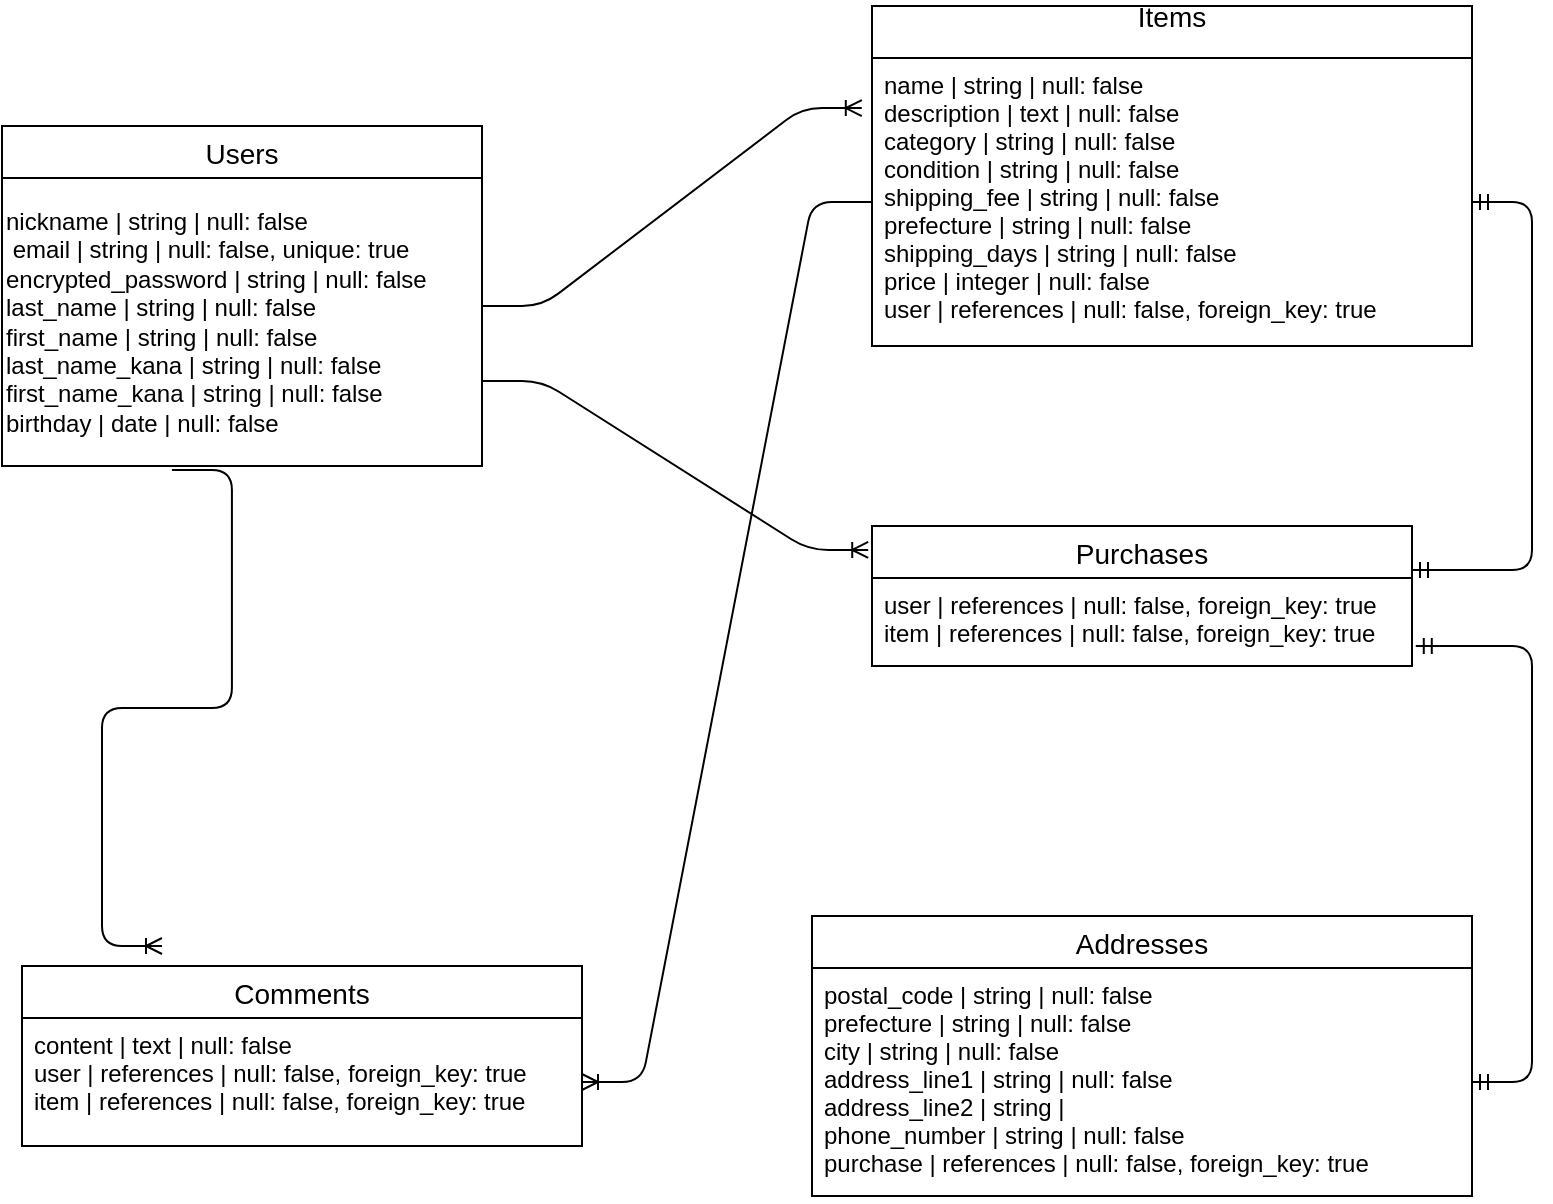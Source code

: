 <mxfile>
    <diagram id="_OwsKodQ4tG9KZVB1svx" name="ページ1">
        <mxGraphModel dx="944" dy="749" grid="1" gridSize="10" guides="1" tooltips="1" connect="1" arrows="1" fold="1" page="1" pageScale="1" pageWidth="827" pageHeight="1169" math="0" shadow="0">
            <root>
                <mxCell id="0"/>
                <mxCell id="1" parent="0"/>
                <mxCell id="2" value="Users" style="swimlane;fontStyle=0;childLayout=stackLayout;horizontal=1;startSize=26;horizontalStack=0;resizeParent=1;resizeParentMax=0;resizeLast=0;collapsible=1;marginBottom=0;align=center;fontSize=14;" vertex="1" parent="1">
                    <mxGeometry x="50" y="110" width="240" height="170" as="geometry"/>
                </mxCell>
                <mxCell id="22" value="nickname            | string | null: false&amp;nbsp;&lt;br&gt;&amp;nbsp;email               | string | null: false, unique: true&amp;nbsp;&lt;br&gt;encrypted&lt;span class=&quot;hljs-emphasis&quot;&gt;_password  | string | null: false&amp;nbsp;&lt;br&gt;last_&lt;/span&gt;name           | string | null: false&amp;nbsp;&lt;br&gt;first&lt;span class=&quot;hljs-emphasis&quot;&gt;_name          | string | null: false&amp;nbsp;&lt;br&gt;last_&lt;/span&gt;name&lt;span class=&quot;hljs-emphasis&quot;&gt;_kana      | string | null: false&amp;nbsp;&lt;br&gt;first_&lt;/span&gt;name&lt;span class=&quot;hljs-emphasis&quot;&gt;_kana     | string | null: false&amp;nbsp;&lt;br&gt;birthday            | date   | null: false&amp;nbsp;&amp;nbsp;&lt;/span&gt;" style="rounded=0;whiteSpace=wrap;html=1;align=left;" vertex="1" parent="2">
                    <mxGeometry y="26" width="240" height="144" as="geometry"/>
                </mxCell>
                <mxCell id="6" value="Purchases" style="swimlane;fontStyle=0;childLayout=stackLayout;horizontal=1;startSize=26;horizontalStack=0;resizeParent=1;resizeParentMax=0;resizeLast=0;collapsible=1;marginBottom=0;align=center;fontSize=14;" vertex="1" parent="1">
                    <mxGeometry x="485" y="310" width="270" height="70" as="geometry"/>
                </mxCell>
                <mxCell id="7" value="user           | references | null: false, foreign_key: true &#10;item           | references | null: false, foreign_key: true " style="text;strokeColor=none;fillColor=none;spacingLeft=4;spacingRight=4;overflow=hidden;rotatable=0;points=[[0,0.5],[1,0.5]];portConstraint=eastwest;fontSize=12;" vertex="1" parent="6">
                    <mxGeometry y="26" width="270" height="44" as="geometry"/>
                </mxCell>
                <mxCell id="10" value="Comments" style="swimlane;fontStyle=0;childLayout=stackLayout;horizontal=1;startSize=26;horizontalStack=0;resizeParent=1;resizeParentMax=0;resizeLast=0;collapsible=1;marginBottom=0;align=center;fontSize=14;" vertex="1" parent="1">
                    <mxGeometry x="60" y="530" width="280" height="90" as="geometry"/>
                </mxCell>
                <mxCell id="11" value="content    | text       | null: false &#10;user       | references | null: false, foreign_key: true &#10;item       | references | null: false, foreign_key: true " style="text;strokeColor=none;fillColor=none;spacingLeft=4;spacingRight=4;overflow=hidden;rotatable=0;points=[[0,0.5],[1,0.5]];portConstraint=eastwest;fontSize=12;" vertex="1" parent="10">
                    <mxGeometry y="26" width="280" height="64" as="geometry"/>
                </mxCell>
                <mxCell id="14" value="Items&#10;" style="swimlane;fontStyle=0;childLayout=stackLayout;horizontal=1;startSize=26;horizontalStack=0;resizeParent=1;resizeParentMax=0;resizeLast=0;collapsible=1;marginBottom=0;align=center;fontSize=14;" vertex="1" parent="1">
                    <mxGeometry x="485" y="50" width="300" height="170" as="geometry"/>
                </mxCell>
                <mxCell id="15" value="name               | string     | null: false &#10;description        | text       | null: false &#10;category           | string     | null: false &#10;condition          | string     | null: false &#10;shipping_fee       | string     | null: false &#10;prefecture         | string     | null: false &#10;shipping_days      | string     | null: false &#10;price              | integer    | null: false &#10;user               | references | null: false, foreign_key: true" style="text;strokeColor=none;fillColor=none;spacingLeft=4;spacingRight=4;overflow=hidden;rotatable=0;points=[[0,0.5],[1,0.5]];portConstraint=eastwest;fontSize=12;" vertex="1" parent="14">
                    <mxGeometry y="26" width="300" height="144" as="geometry"/>
                </mxCell>
                <mxCell id="18" value="Addresses" style="swimlane;fontStyle=0;childLayout=stackLayout;horizontal=1;startSize=26;horizontalStack=0;resizeParent=1;resizeParentMax=0;resizeLast=0;collapsible=1;marginBottom=0;align=center;fontSize=14;" vertex="1" parent="1">
                    <mxGeometry x="455" y="505" width="330" height="140" as="geometry"/>
                </mxCell>
                <mxCell id="19" value="postal_code    | string     | null: false &#10;prefecture     | string     | null: false &#10;city           | string     | null: false &#10;address_line1  | string     | null: false &#10;address_line2  | string     | &#10;phone_number   | string     | null: false &#10;purchase       | references | null: false, foreign_key: true " style="text;strokeColor=none;fillColor=none;spacingLeft=4;spacingRight=4;overflow=hidden;rotatable=0;points=[[0,0.5],[1,0.5]];portConstraint=eastwest;fontSize=12;" vertex="1" parent="18">
                    <mxGeometry y="26" width="330" height="114" as="geometry"/>
                </mxCell>
                <mxCell id="36" value="" style="edgeStyle=entityRelationEdgeStyle;fontSize=12;html=1;endArrow=ERoneToMany;exitX=0.354;exitY=1.014;exitDx=0;exitDy=0;exitPerimeter=0;" edge="1" parent="1" source="22">
                    <mxGeometry width="100" height="100" relative="1" as="geometry">
                        <mxPoint x="300" y="270" as="sourcePoint"/>
                        <mxPoint x="130" y="520" as="targetPoint"/>
                    </mxGeometry>
                </mxCell>
                <mxCell id="38" value="" style="edgeStyle=entityRelationEdgeStyle;fontSize=12;html=1;endArrow=ERoneToMany;entryX=-0.017;entryY=0.174;entryDx=0;entryDy=0;entryPerimeter=0;" edge="1" parent="1" target="15">
                    <mxGeometry width="100" height="100" relative="1" as="geometry">
                        <mxPoint x="290" y="200" as="sourcePoint"/>
                        <mxPoint x="380" y="100" as="targetPoint"/>
                    </mxGeometry>
                </mxCell>
                <mxCell id="39" value="" style="edgeStyle=entityRelationEdgeStyle;fontSize=12;html=1;endArrow=ERoneToMany;exitX=1;exitY=0.75;exitDx=0;exitDy=0;entryX=-0.007;entryY=0.171;entryDx=0;entryDy=0;entryPerimeter=0;" edge="1" parent="1" source="2" target="6">
                    <mxGeometry width="100" height="100" relative="1" as="geometry">
                        <mxPoint x="380" y="380" as="sourcePoint"/>
                        <mxPoint x="480" y="280" as="targetPoint"/>
                    </mxGeometry>
                </mxCell>
                <mxCell id="44" value="" style="edgeStyle=entityRelationEdgeStyle;fontSize=12;html=1;endArrow=ERoneToMany;" edge="1" parent="1" source="15" target="11">
                    <mxGeometry width="100" height="100" relative="1" as="geometry">
                        <mxPoint x="380" y="380" as="sourcePoint"/>
                        <mxPoint x="410" y="550" as="targetPoint"/>
                    </mxGeometry>
                </mxCell>
                <mxCell id="45" value="" style="edgeStyle=entityRelationEdgeStyle;fontSize=12;html=1;endArrow=ERmandOne;startArrow=ERmandOne;exitX=1;exitY=-0.091;exitDx=0;exitDy=0;exitPerimeter=0;" edge="1" parent="1" source="7" target="15">
                    <mxGeometry width="100" height="100" relative="1" as="geometry">
                        <mxPoint x="600" y="300" as="sourcePoint"/>
                        <mxPoint x="480" y="280" as="targetPoint"/>
                    </mxGeometry>
                </mxCell>
                <mxCell id="46" value="" style="edgeStyle=entityRelationEdgeStyle;fontSize=12;html=1;endArrow=ERmandOne;startArrow=ERmandOne;entryX=1.007;entryY=0.773;entryDx=0;entryDy=0;entryPerimeter=0;" edge="1" parent="1" source="19" target="7">
                    <mxGeometry width="100" height="100" relative="1" as="geometry">
                        <mxPoint x="380" y="380" as="sourcePoint"/>
                        <mxPoint x="800" y="350" as="targetPoint"/>
                    </mxGeometry>
                </mxCell>
            </root>
        </mxGraphModel>
    </diagram>
</mxfile>